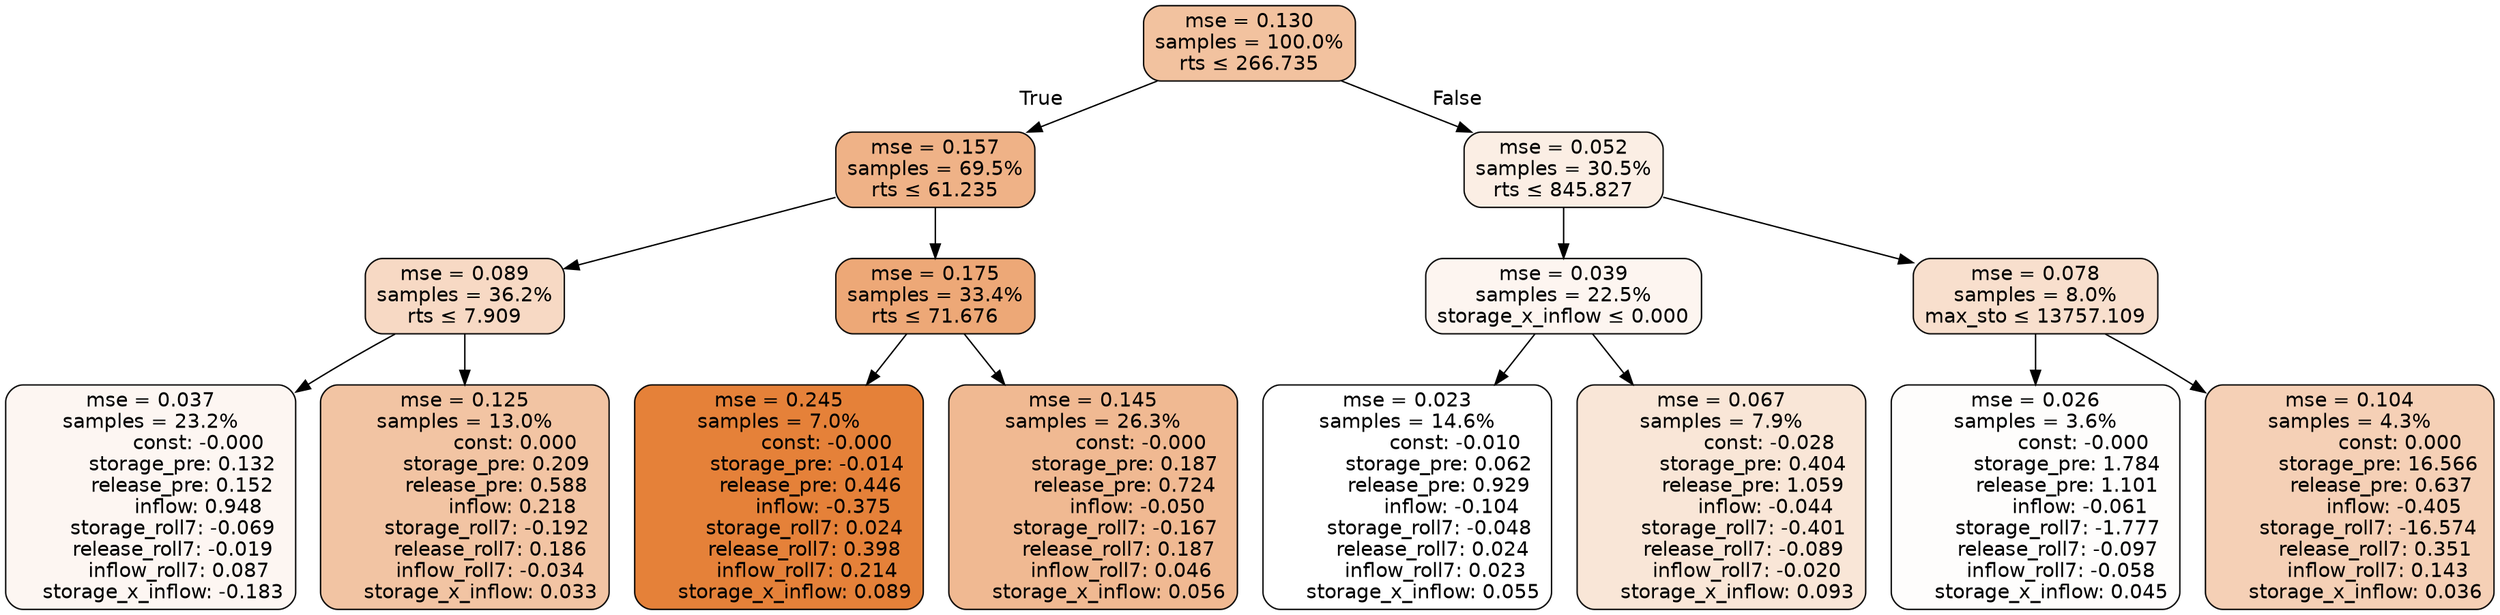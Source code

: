 digraph tree {
bgcolor="transparent"
node [shape=rectangle, style="filled, rounded", color="black", fontname=helvetica] ;
edge [fontname=helvetica] ;
	"0" [label="mse = 0.130
samples = 100.0%
rts &le; 266.735", fillcolor="#f2c29f"]
	"1" [label="mse = 0.157
samples = 69.5%
rts &le; 61.235", fillcolor="#efb287"]
	"2" [label="mse = 0.089
samples = 36.2%
rts &le; 7.909", fillcolor="#f7d9c4"]
	"3" [label="mse = 0.037
samples = 23.2%
               const: -0.000
          storage_pre: 0.132
          release_pre: 0.152
               inflow: 0.948
       storage_roll7: -0.069
       release_roll7: -0.019
         inflow_roll7: 0.087
    storage_x_inflow: -0.183", fillcolor="#fdf6f2"]
	"4" [label="mse = 0.125
samples = 13.0%
                const: 0.000
          storage_pre: 0.209
          release_pre: 0.588
               inflow: 0.218
       storage_roll7: -0.192
        release_roll7: 0.186
        inflow_roll7: -0.034
     storage_x_inflow: 0.033", fillcolor="#f2c4a3"]
	"5" [label="mse = 0.175
samples = 33.4%
rts &le; 71.676", fillcolor="#eda877"]
	"6" [label="mse = 0.245
samples = 7.0%
               const: -0.000
         storage_pre: -0.014
          release_pre: 0.446
              inflow: -0.375
        storage_roll7: 0.024
        release_roll7: 0.398
         inflow_roll7: 0.214
     storage_x_inflow: 0.089", fillcolor="#e58139"]
	"7" [label="mse = 0.145
samples = 26.3%
               const: -0.000
          storage_pre: 0.187
          release_pre: 0.724
              inflow: -0.050
       storage_roll7: -0.167
        release_roll7: 0.187
         inflow_roll7: 0.046
     storage_x_inflow: 0.056", fillcolor="#f0b992"]
	"8" [label="mse = 0.052
samples = 30.5%
rts &le; 845.827", fillcolor="#fbeee4"]
	"9" [label="mse = 0.039
samples = 22.5%
storage_x_inflow &le; 0.000", fillcolor="#fdf5f0"]
	"10" [label="mse = 0.023
samples = 14.6%
               const: -0.010
          storage_pre: 0.062
          release_pre: 0.929
              inflow: -0.104
       storage_roll7: -0.048
        release_roll7: 0.024
         inflow_roll7: 0.023
     storage_x_inflow: 0.055", fillcolor="#ffffff"]
	"11" [label="mse = 0.067
samples = 7.9%
               const: -0.028
          storage_pre: 0.404
          release_pre: 1.059
              inflow: -0.044
       storage_roll7: -0.401
       release_roll7: -0.089
        inflow_roll7: -0.020
     storage_x_inflow: 0.093", fillcolor="#f9e6d7"]
	"12" [label="mse = 0.078
samples = 8.0%
max_sto &le; 13757.109", fillcolor="#f8dfcd"]
	"13" [label="mse = 0.026
samples = 3.6%
               const: -0.000
          storage_pre: 1.784
          release_pre: 1.101
              inflow: -0.061
       storage_roll7: -1.777
       release_roll7: -0.097
        inflow_roll7: -0.058
     storage_x_inflow: 0.045", fillcolor="#fefdfc"]
	"14" [label="mse = 0.104
samples = 4.3%
                const: 0.000
         storage_pre: 16.566
          release_pre: 0.637
              inflow: -0.405
      storage_roll7: -16.574
        release_roll7: 0.351
         inflow_roll7: 0.143
     storage_x_inflow: 0.036", fillcolor="#f5d0b6"]

	"0" -> "1" [labeldistance=2.5, labelangle=45, headlabel="True"]
	"1" -> "2"
	"2" -> "3"
	"2" -> "4"
	"1" -> "5"
	"5" -> "6"
	"5" -> "7"
	"0" -> "8" [labeldistance=2.5, labelangle=-45, headlabel="False"]
	"8" -> "9"
	"9" -> "10"
	"9" -> "11"
	"8" -> "12"
	"12" -> "13"
	"12" -> "14"
}